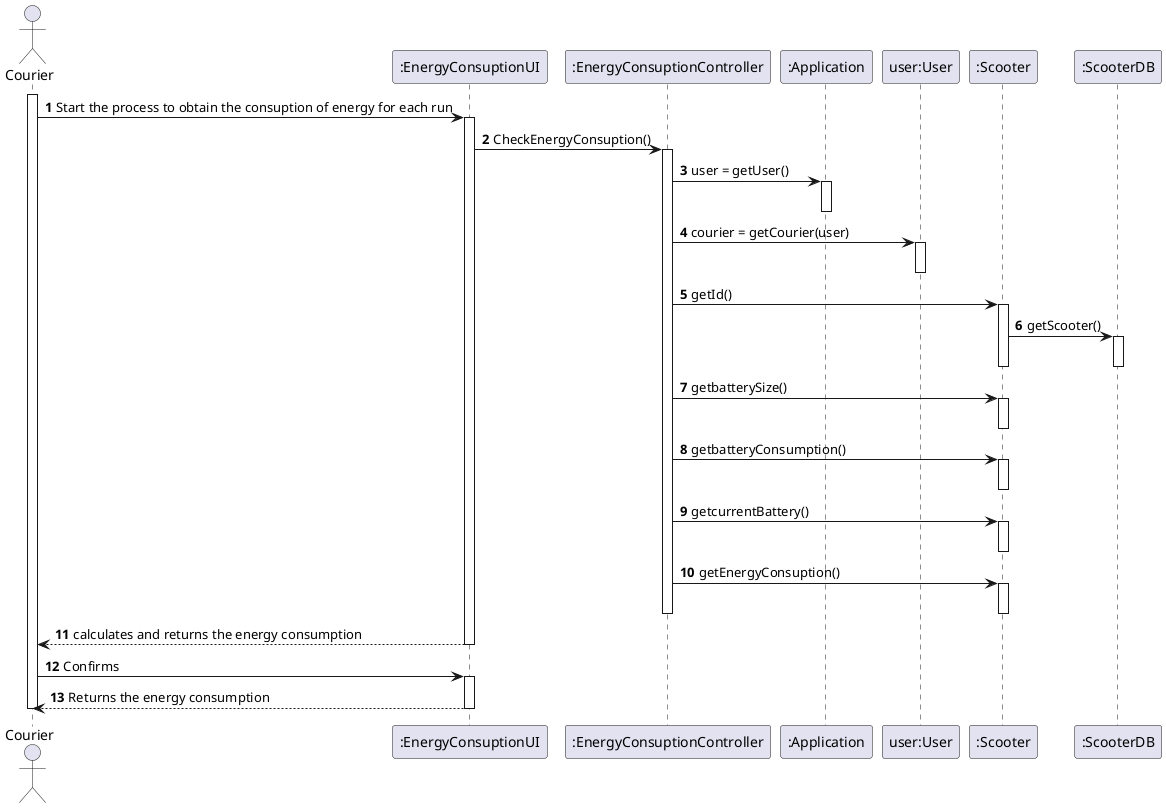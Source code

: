 @startuml
autonumber

actor "Courier" as Admin
participant ":EnergyConsuptionUI" as UI
participant ":EnergyConsuptionController" as CTRL
participant ":Application" as SYST
participant "user:User" as USER

participant ":Scooter" as SCOOT
participant ":ScooterDB" as SCOOTDB


activate Admin
Admin -> UI : Start the process to obtain the consuption of energy for each run
activate UI
UI -> CTRL:CheckEnergyConsuption()
activate CTRL
CTRL -> SYST :user = getUser()
activate SYST
deactivate SYST
CTRL -> USER :courier = getCourier(user)
activate USER
deactivate USER
CTRL->SCOOT:getId()
activate SCOOT
SCOOT ->SCOOTDB:getScooter()
activate SCOOTDB
deactivate SCOOTDB
deactivate SCOOT

CTRL->SCOOT:getbatterySize()
activate SCOOT
deactivate SCOOT
CTRL->SCOOT:getbatteryConsumption()
activate SCOOT
deactivate SCOOT
CTRL->SCOOT:getcurrentBattery()
activate SCOOT
deactivate SCOOT
CTRL->SCOOT:getEnergyConsuption()
activate SCOOT
deactivate SCOOT


deactivate CTRL

UI --> Admin : calculates and returns the energy consumption
deactivate UI

Admin -> UI : Confirms
activate UI


UI --> Admin : Returns the energy consumption
deactivate UI




deactivate CTRL
deactivate UI

deactivate Admin
@enduml
